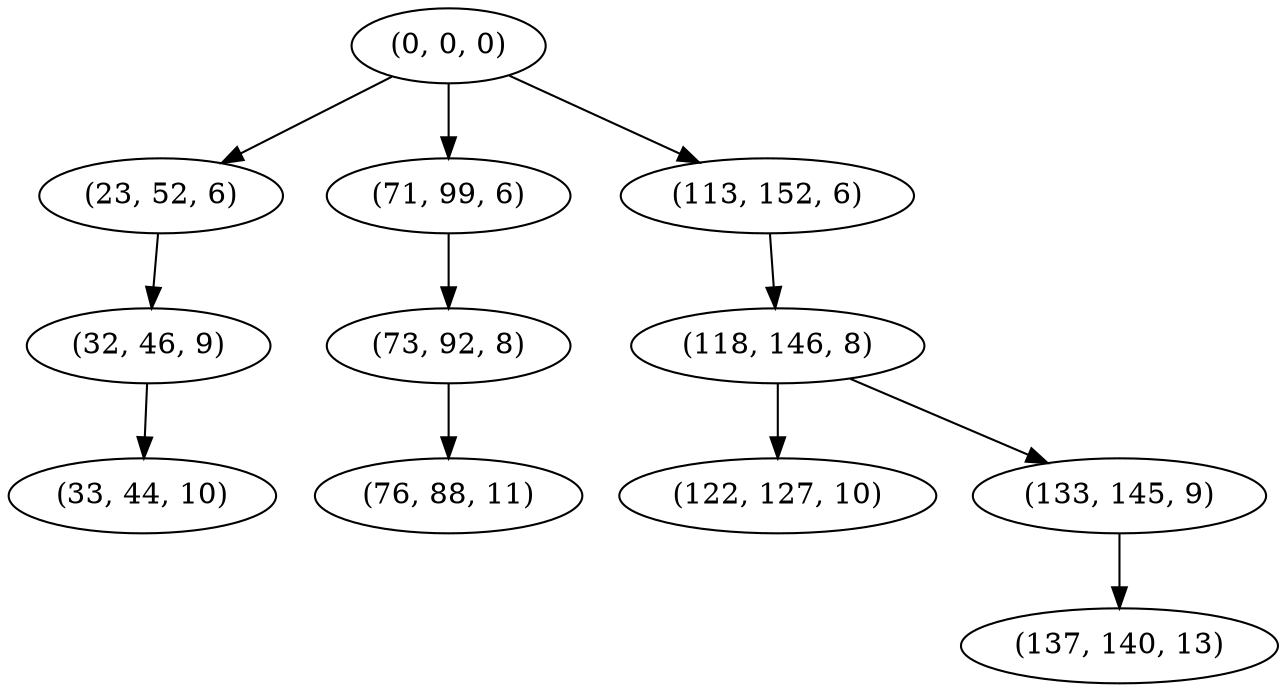 digraph tree {
    "(0, 0, 0)";
    "(23, 52, 6)";
    "(32, 46, 9)";
    "(33, 44, 10)";
    "(71, 99, 6)";
    "(73, 92, 8)";
    "(76, 88, 11)";
    "(113, 152, 6)";
    "(118, 146, 8)";
    "(122, 127, 10)";
    "(133, 145, 9)";
    "(137, 140, 13)";
    "(0, 0, 0)" -> "(23, 52, 6)";
    "(0, 0, 0)" -> "(71, 99, 6)";
    "(0, 0, 0)" -> "(113, 152, 6)";
    "(23, 52, 6)" -> "(32, 46, 9)";
    "(32, 46, 9)" -> "(33, 44, 10)";
    "(71, 99, 6)" -> "(73, 92, 8)";
    "(73, 92, 8)" -> "(76, 88, 11)";
    "(113, 152, 6)" -> "(118, 146, 8)";
    "(118, 146, 8)" -> "(122, 127, 10)";
    "(118, 146, 8)" -> "(133, 145, 9)";
    "(133, 145, 9)" -> "(137, 140, 13)";
}
